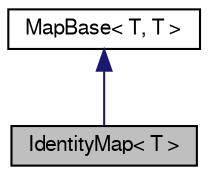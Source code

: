 digraph "IdentityMap&lt; T &gt;"
{
 // LATEX_PDF_SIZE
  edge [fontname="FreeSans",fontsize="10",labelfontname="FreeSans",labelfontsize="10"];
  node [fontname="FreeSans",fontsize="10",shape=record];
  Node0 [label="IdentityMap\< T \>",height=0.2,width=0.4,color="black", fillcolor="grey75", style="filled", fontcolor="black",tooltip="Identity map."];
  Node1 -> Node0 [dir="back",color="midnightblue",fontsize="10",style="solid",fontname="FreeSans"];
  Node1 [label="MapBase\< T, T \>",height=0.2,width=0.4,color="black", fillcolor="white", style="filled",URL="$a03161.html",tooltip=" "];
}
